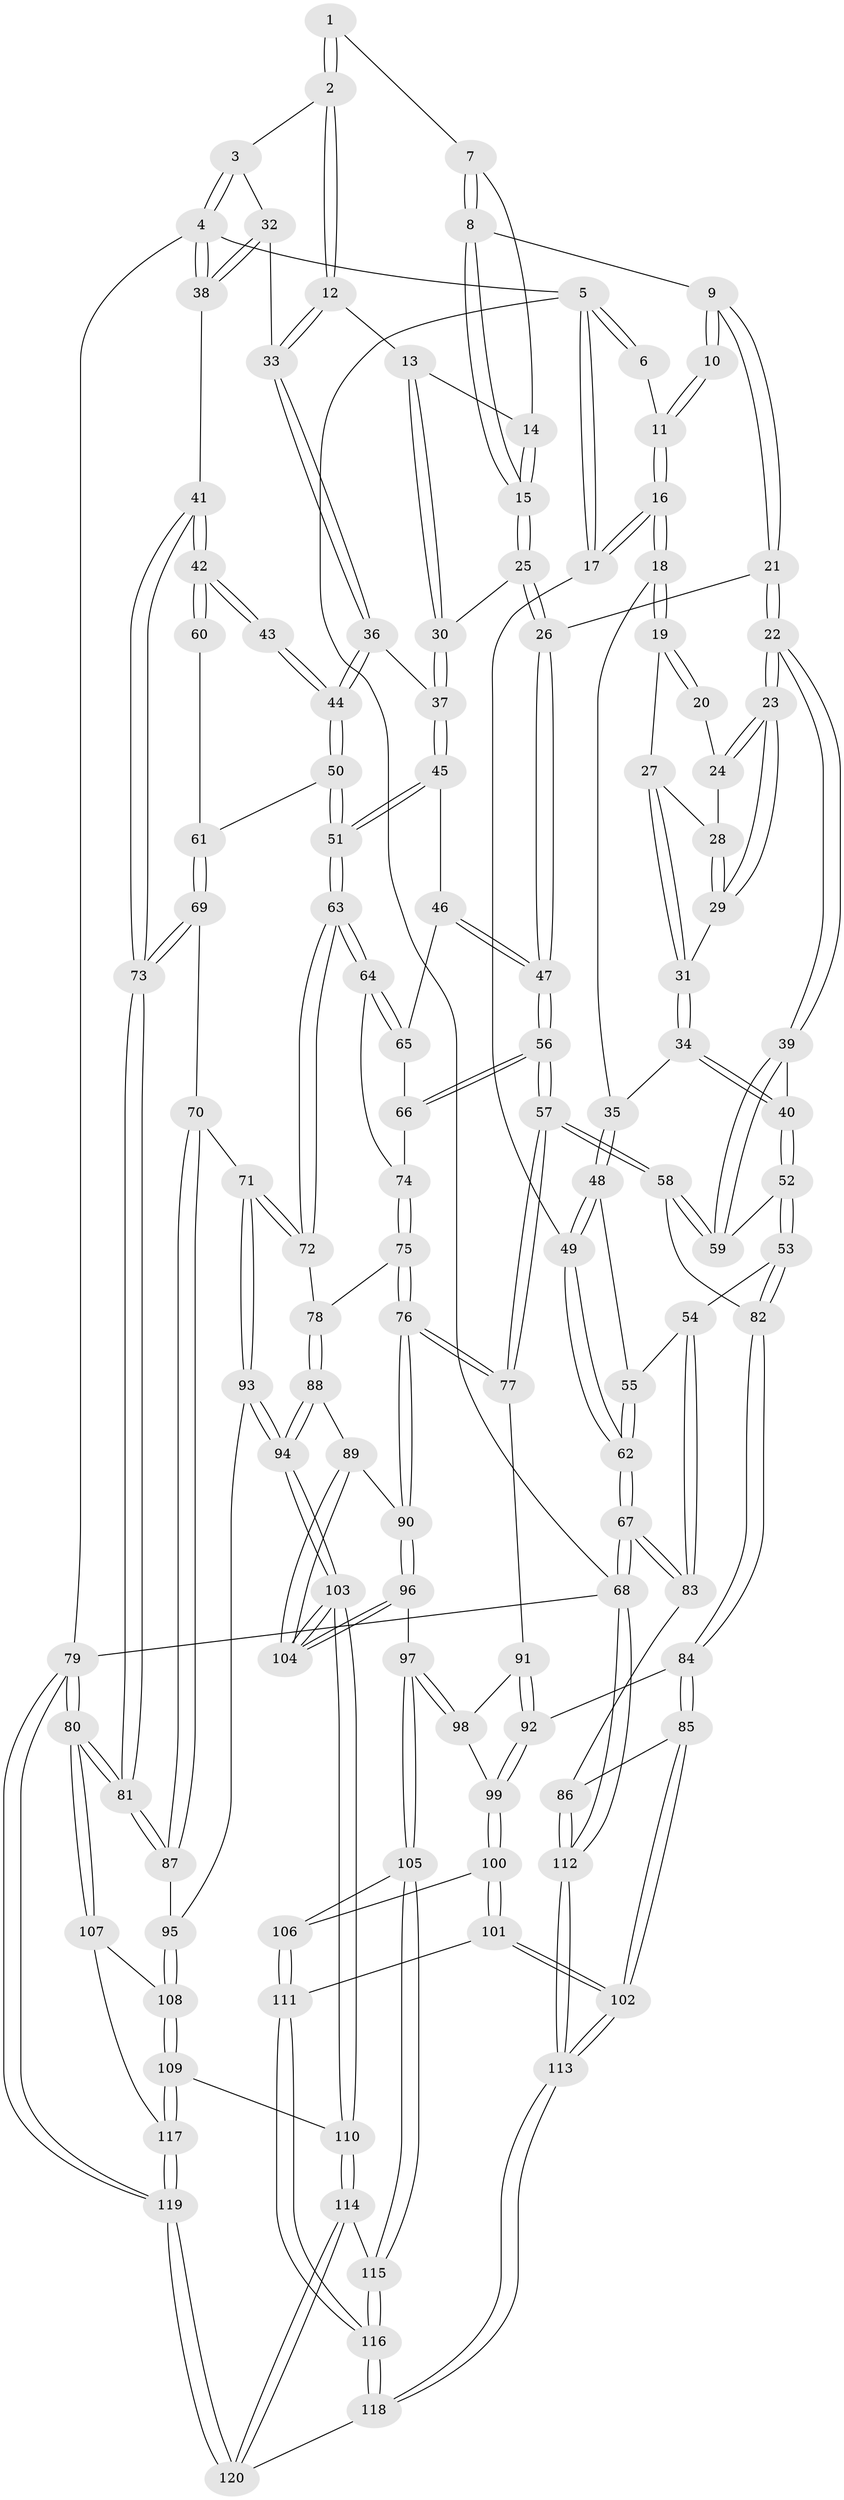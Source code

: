 // Generated by graph-tools (version 1.1) at 2025/38/03/09/25 02:38:43]
// undirected, 120 vertices, 297 edges
graph export_dot {
graph [start="1"]
  node [color=gray90,style=filled];
  1 [pos="+0.6316614792434263+0"];
  2 [pos="+1+0"];
  3 [pos="+1+0"];
  4 [pos="+1+0"];
  5 [pos="+0+0"];
  6 [pos="+0.3919704747590074+0"];
  7 [pos="+0.6301674648637494+0"];
  8 [pos="+0.4391495622594121+0.14106334222124225"];
  9 [pos="+0.4331921657961798+0.1425529977648246"];
  10 [pos="+0.40350596671262284+0.13499829161180268"];
  11 [pos="+0.39518306911966555+0.12337346712288971"];
  12 [pos="+0.7919644565082041+0.1718365552087957"];
  13 [pos="+0.7498212400261588+0.14121297952948395"];
  14 [pos="+0.6795481605181584+0.07619078764744303"];
  15 [pos="+0.5681311033266426+0.23020762465044567"];
  16 [pos="+0+0"];
  17 [pos="+0+0"];
  18 [pos="+0.09311925672185033+0.13248667645491766"];
  19 [pos="+0.12321055806818945+0.14752298946642048"];
  20 [pos="+0.37149396457730643+0.16126458516609912"];
  21 [pos="+0.4430493930200693+0.3411263061468655"];
  22 [pos="+0.394341284199762+0.3636908274906891"];
  23 [pos="+0.3666339457296725+0.33536183881552767"];
  24 [pos="+0.34519705659419603+0.1980498031835407"];
  25 [pos="+0.5793262010223011+0.2989497274508286"];
  26 [pos="+0.5005561455667877+0.34699693280686106"];
  27 [pos="+0.22314638106829562+0.21650912261739258"];
  28 [pos="+0.2966130057243209+0.2233220637059933"];
  29 [pos="+0.306443555937427+0.30542434073937935"];
  30 [pos="+0.5800396649866429+0.2991594208859658"];
  31 [pos="+0.2546619765769808+0.30761440546780505"];
  32 [pos="+0.8749455061853043+0.20995324162679102"];
  33 [pos="+0.8105902532044106+0.20749693251667672"];
  34 [pos="+0.20099916406868484+0.36812633203618744"];
  35 [pos="+0.17751020782438068+0.35952468801647963"];
  36 [pos="+0.7801134714445137+0.31193475811096444"];
  37 [pos="+0.645671269094524+0.330221441789949"];
  38 [pos="+1+0.28744228296379243"];
  39 [pos="+0.3848615002118123+0.382454879064702"];
  40 [pos="+0.2233019104813397+0.40005142665439297"];
  41 [pos="+1+0.2998669222064323"];
  42 [pos="+1+0.32706277708524223"];
  43 [pos="+0.8610320439108637+0.36379800135033924"];
  44 [pos="+0.797373328103136+0.35420828831479484"];
  45 [pos="+0.6367662667141725+0.4161579869440001"];
  46 [pos="+0.6312032704688352+0.43231595345174983"];
  47 [pos="+0.5377963816469442+0.4384457722321892"];
  48 [pos="+0.09784252627324772+0.3961564571978904"];
  49 [pos="+0+0"];
  50 [pos="+0.7936337653123064+0.40510335102804984"];
  51 [pos="+0.7826233733115568+0.43064176421566175"];
  52 [pos="+0.22200917518026153+0.5208867128056901"];
  53 [pos="+0.20202723363189118+0.5411760201774475"];
  54 [pos="+0.15507813466175682+0.5413539852886934"];
  55 [pos="+0.09362380603305316+0.40749915427409855"];
  56 [pos="+0.5239785222792533+0.5096226762410258"];
  57 [pos="+0.4518128428547324+0.5847325391589077"];
  58 [pos="+0.43336217187150955+0.5671332817827803"];
  59 [pos="+0.378834850600463+0.5020375867205152"];
  60 [pos="+0.9300789430494527+0.42630463997496765"];
  61 [pos="+0.9097060977430074+0.47205933848670545"];
  62 [pos="+0+0.5499564549596837"];
  63 [pos="+0.7601038695774536+0.5056640749663627"];
  64 [pos="+0.6673115255614619+0.49869654764528176"];
  65 [pos="+0.6318209981883686+0.43378469399783787"];
  66 [pos="+0.5656145493817973+0.5121666301495252"];
  67 [pos="+0+0.6375941050080528"];
  68 [pos="+0+1"];
  69 [pos="+0.9495835518490622+0.5654381327236868"];
  70 [pos="+0.8802306546056899+0.5875012396013306"];
  71 [pos="+0.8142708833932274+0.5970249131597456"];
  72 [pos="+0.7937189715979953+0.5847122862753338"];
  73 [pos="+1+0.5937439837419599"];
  74 [pos="+0.6357153104014842+0.5239524118741751"];
  75 [pos="+0.6254557425193686+0.615357599012156"];
  76 [pos="+0.5146501511583866+0.6797178697163773"];
  77 [pos="+0.45460482368595395+0.5984297294339355"];
  78 [pos="+0.7105221475050778+0.6281539846441601"];
  79 [pos="+1+1"];
  80 [pos="+1+0.8578386550296877"];
  81 [pos="+1+0.8215641305564947"];
  82 [pos="+0.233761764487777+0.6200262644570378"];
  83 [pos="+0+0.6505545232339099"];
  84 [pos="+0.24503515830216535+0.6733688251157854"];
  85 [pos="+0.12758492283709857+0.765641386018745"];
  86 [pos="+0.09657696700401396+0.7646969420962286"];
  87 [pos="+0.9204745864353989+0.7216673504551024"];
  88 [pos="+0.6985821971003136+0.6856592755384049"];
  89 [pos="+0.6378643700167449+0.724094154419336"];
  90 [pos="+0.5150796920084401+0.6828523323599653"];
  91 [pos="+0.36577377574363173+0.6516839799144909"];
  92 [pos="+0.27782072803233243+0.6873334760571856"];
  93 [pos="+0.8176325821582194+0.7339329040215905"];
  94 [pos="+0.7624991891279908+0.7806663391531601"];
  95 [pos="+0.819606552726898+0.7346729184046465"];
  96 [pos="+0.4984397534415036+0.7520238851630392"];
  97 [pos="+0.49084181477734756+0.7710324938117967"];
  98 [pos="+0.366121586811785+0.731343663425197"];
  99 [pos="+0.3055577467757266+0.7451260575919774"];
  100 [pos="+0.3067338409195368+0.7541232968171975"];
  101 [pos="+0.26337366786255634+0.8734989474403512"];
  102 [pos="+0.25923240961407085+0.8756326008025784"];
  103 [pos="+0.7282476730118519+0.8394889908740066"];
  104 [pos="+0.7093005663513487+0.8218732337690724"];
  105 [pos="+0.48820202974779064+0.7822092861394754"];
  106 [pos="+0.4288790525366518+0.8084319948412461"];
  107 [pos="+0.9680138743970437+0.8573205551636588"];
  108 [pos="+0.9305256994114409+0.8450554177892952"];
  109 [pos="+0.7454216369907117+0.8733506247764866"];
  110 [pos="+0.7275282051139973+0.860704698900152"];
  111 [pos="+0.35647331105427826+0.873029991852756"];
  112 [pos="+0.0045393470880514455+1"];
  113 [pos="+0.11883410357855255+1"];
  114 [pos="+0.6788491243475332+0.8917727449545233"];
  115 [pos="+0.5204305730049138+0.8517791213831722"];
  116 [pos="+0.4695103767582531+1"];
  117 [pos="+0.8149465386908811+0.9760194609566839"];
  118 [pos="+0.4776743333049997+1"];
  119 [pos="+0.8786307898008153+1"];
  120 [pos="+0.5631992429992767+1"];
  1 -- 2;
  1 -- 2;
  1 -- 7;
  2 -- 3;
  2 -- 12;
  2 -- 12;
  3 -- 4;
  3 -- 4;
  3 -- 32;
  4 -- 5;
  4 -- 38;
  4 -- 38;
  4 -- 79;
  5 -- 6;
  5 -- 6;
  5 -- 17;
  5 -- 17;
  5 -- 68;
  6 -- 11;
  7 -- 8;
  7 -- 8;
  7 -- 14;
  8 -- 9;
  8 -- 15;
  8 -- 15;
  9 -- 10;
  9 -- 10;
  9 -- 21;
  9 -- 21;
  10 -- 11;
  10 -- 11;
  11 -- 16;
  11 -- 16;
  12 -- 13;
  12 -- 33;
  12 -- 33;
  13 -- 14;
  13 -- 30;
  13 -- 30;
  14 -- 15;
  14 -- 15;
  15 -- 25;
  15 -- 25;
  16 -- 17;
  16 -- 17;
  16 -- 18;
  16 -- 18;
  17 -- 49;
  18 -- 19;
  18 -- 19;
  18 -- 35;
  19 -- 20;
  19 -- 20;
  19 -- 27;
  20 -- 24;
  21 -- 22;
  21 -- 22;
  21 -- 26;
  22 -- 23;
  22 -- 23;
  22 -- 39;
  22 -- 39;
  23 -- 24;
  23 -- 24;
  23 -- 29;
  23 -- 29;
  24 -- 28;
  25 -- 26;
  25 -- 26;
  25 -- 30;
  26 -- 47;
  26 -- 47;
  27 -- 28;
  27 -- 31;
  27 -- 31;
  28 -- 29;
  28 -- 29;
  29 -- 31;
  30 -- 37;
  30 -- 37;
  31 -- 34;
  31 -- 34;
  32 -- 33;
  32 -- 38;
  32 -- 38;
  33 -- 36;
  33 -- 36;
  34 -- 35;
  34 -- 40;
  34 -- 40;
  35 -- 48;
  35 -- 48;
  36 -- 37;
  36 -- 44;
  36 -- 44;
  37 -- 45;
  37 -- 45;
  38 -- 41;
  39 -- 40;
  39 -- 59;
  39 -- 59;
  40 -- 52;
  40 -- 52;
  41 -- 42;
  41 -- 42;
  41 -- 73;
  41 -- 73;
  42 -- 43;
  42 -- 43;
  42 -- 60;
  42 -- 60;
  43 -- 44;
  43 -- 44;
  44 -- 50;
  44 -- 50;
  45 -- 46;
  45 -- 51;
  45 -- 51;
  46 -- 47;
  46 -- 47;
  46 -- 65;
  47 -- 56;
  47 -- 56;
  48 -- 49;
  48 -- 49;
  48 -- 55;
  49 -- 62;
  49 -- 62;
  50 -- 51;
  50 -- 51;
  50 -- 61;
  51 -- 63;
  51 -- 63;
  52 -- 53;
  52 -- 53;
  52 -- 59;
  53 -- 54;
  53 -- 82;
  53 -- 82;
  54 -- 55;
  54 -- 83;
  54 -- 83;
  55 -- 62;
  55 -- 62;
  56 -- 57;
  56 -- 57;
  56 -- 66;
  56 -- 66;
  57 -- 58;
  57 -- 58;
  57 -- 77;
  57 -- 77;
  58 -- 59;
  58 -- 59;
  58 -- 82;
  60 -- 61;
  61 -- 69;
  61 -- 69;
  62 -- 67;
  62 -- 67;
  63 -- 64;
  63 -- 64;
  63 -- 72;
  63 -- 72;
  64 -- 65;
  64 -- 65;
  64 -- 74;
  65 -- 66;
  66 -- 74;
  67 -- 68;
  67 -- 68;
  67 -- 83;
  67 -- 83;
  68 -- 112;
  68 -- 112;
  68 -- 79;
  69 -- 70;
  69 -- 73;
  69 -- 73;
  70 -- 71;
  70 -- 87;
  70 -- 87;
  71 -- 72;
  71 -- 72;
  71 -- 93;
  71 -- 93;
  72 -- 78;
  73 -- 81;
  73 -- 81;
  74 -- 75;
  74 -- 75;
  75 -- 76;
  75 -- 76;
  75 -- 78;
  76 -- 77;
  76 -- 77;
  76 -- 90;
  76 -- 90;
  77 -- 91;
  78 -- 88;
  78 -- 88;
  79 -- 80;
  79 -- 80;
  79 -- 119;
  79 -- 119;
  80 -- 81;
  80 -- 81;
  80 -- 107;
  80 -- 107;
  81 -- 87;
  81 -- 87;
  82 -- 84;
  82 -- 84;
  83 -- 86;
  84 -- 85;
  84 -- 85;
  84 -- 92;
  85 -- 86;
  85 -- 102;
  85 -- 102;
  86 -- 112;
  86 -- 112;
  87 -- 95;
  88 -- 89;
  88 -- 94;
  88 -- 94;
  89 -- 90;
  89 -- 104;
  89 -- 104;
  90 -- 96;
  90 -- 96;
  91 -- 92;
  91 -- 92;
  91 -- 98;
  92 -- 99;
  92 -- 99;
  93 -- 94;
  93 -- 94;
  93 -- 95;
  94 -- 103;
  94 -- 103;
  95 -- 108;
  95 -- 108;
  96 -- 97;
  96 -- 104;
  96 -- 104;
  97 -- 98;
  97 -- 98;
  97 -- 105;
  97 -- 105;
  98 -- 99;
  99 -- 100;
  99 -- 100;
  100 -- 101;
  100 -- 101;
  100 -- 106;
  101 -- 102;
  101 -- 102;
  101 -- 111;
  102 -- 113;
  102 -- 113;
  103 -- 104;
  103 -- 104;
  103 -- 110;
  103 -- 110;
  105 -- 106;
  105 -- 115;
  105 -- 115;
  106 -- 111;
  106 -- 111;
  107 -- 108;
  107 -- 117;
  108 -- 109;
  108 -- 109;
  109 -- 110;
  109 -- 117;
  109 -- 117;
  110 -- 114;
  110 -- 114;
  111 -- 116;
  111 -- 116;
  112 -- 113;
  112 -- 113;
  113 -- 118;
  113 -- 118;
  114 -- 115;
  114 -- 120;
  114 -- 120;
  115 -- 116;
  115 -- 116;
  116 -- 118;
  116 -- 118;
  117 -- 119;
  117 -- 119;
  118 -- 120;
  119 -- 120;
  119 -- 120;
}
